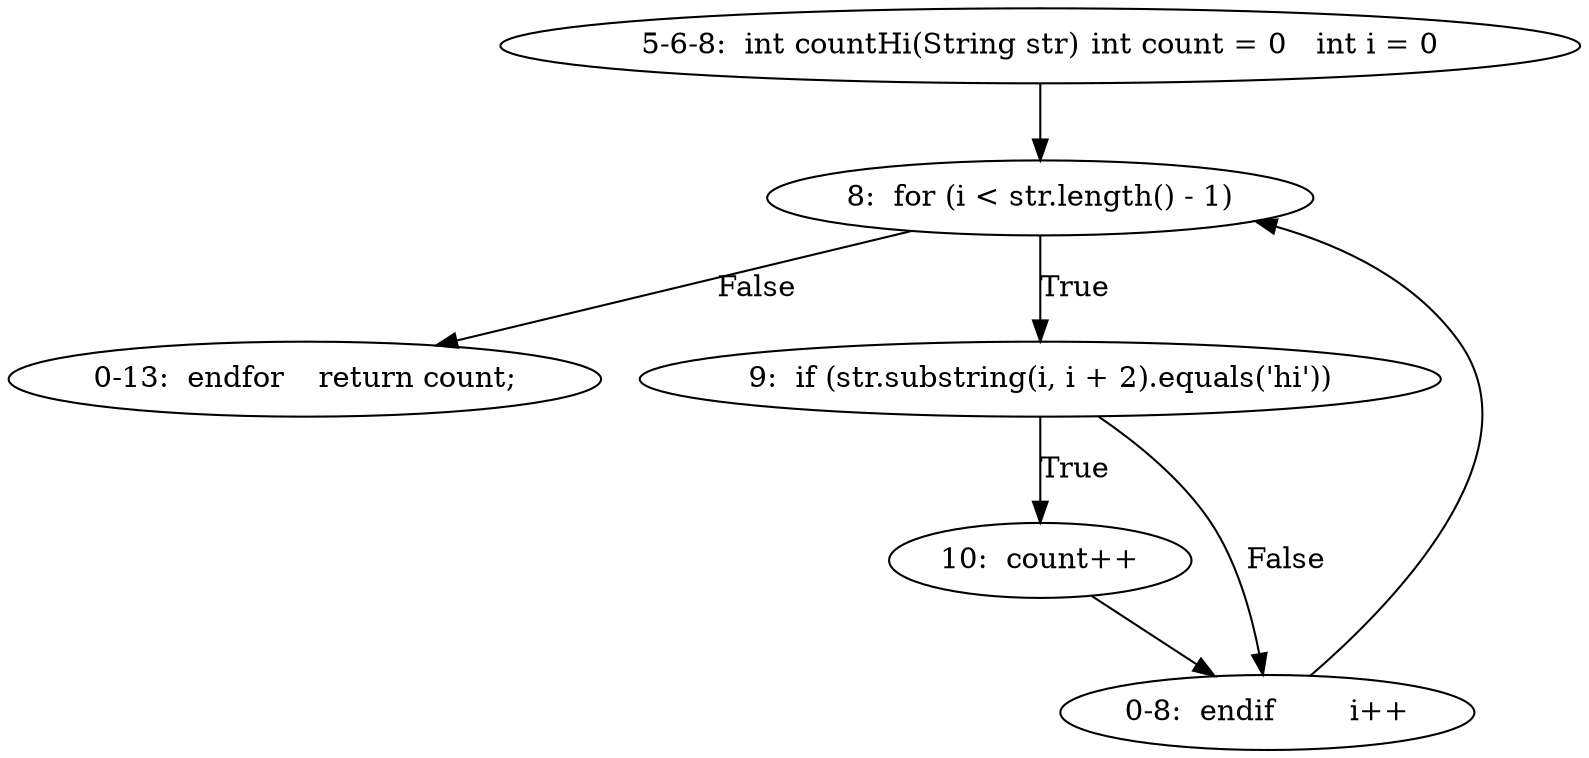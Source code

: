 digraph result_test { 
// graph-vertices
  a2  [label="5-6-8:  int countHi(String str)	int count = 0	int i = 0"]; 
  3  [label="8:  for (i < str.length() - 1)"]; 
  a3  [label="0-13:  endfor	return count;"]; 
  6  [label="9:  if (str.substring(i, i + 2).equals('hi'))"]; 
  7  [label="10:  count++"]; 
  a4  [label="0-8:  endif	i++"]; 
// graph-edges
  a2 -> 3;
  3 -> a3  [label="False"]; 
  3 -> 6  [label="True"]; 
  6 -> 7  [label="True"]; 
  7 -> a4;
  6 -> a4  [label="False"]; 
  a4 -> 3;
}
